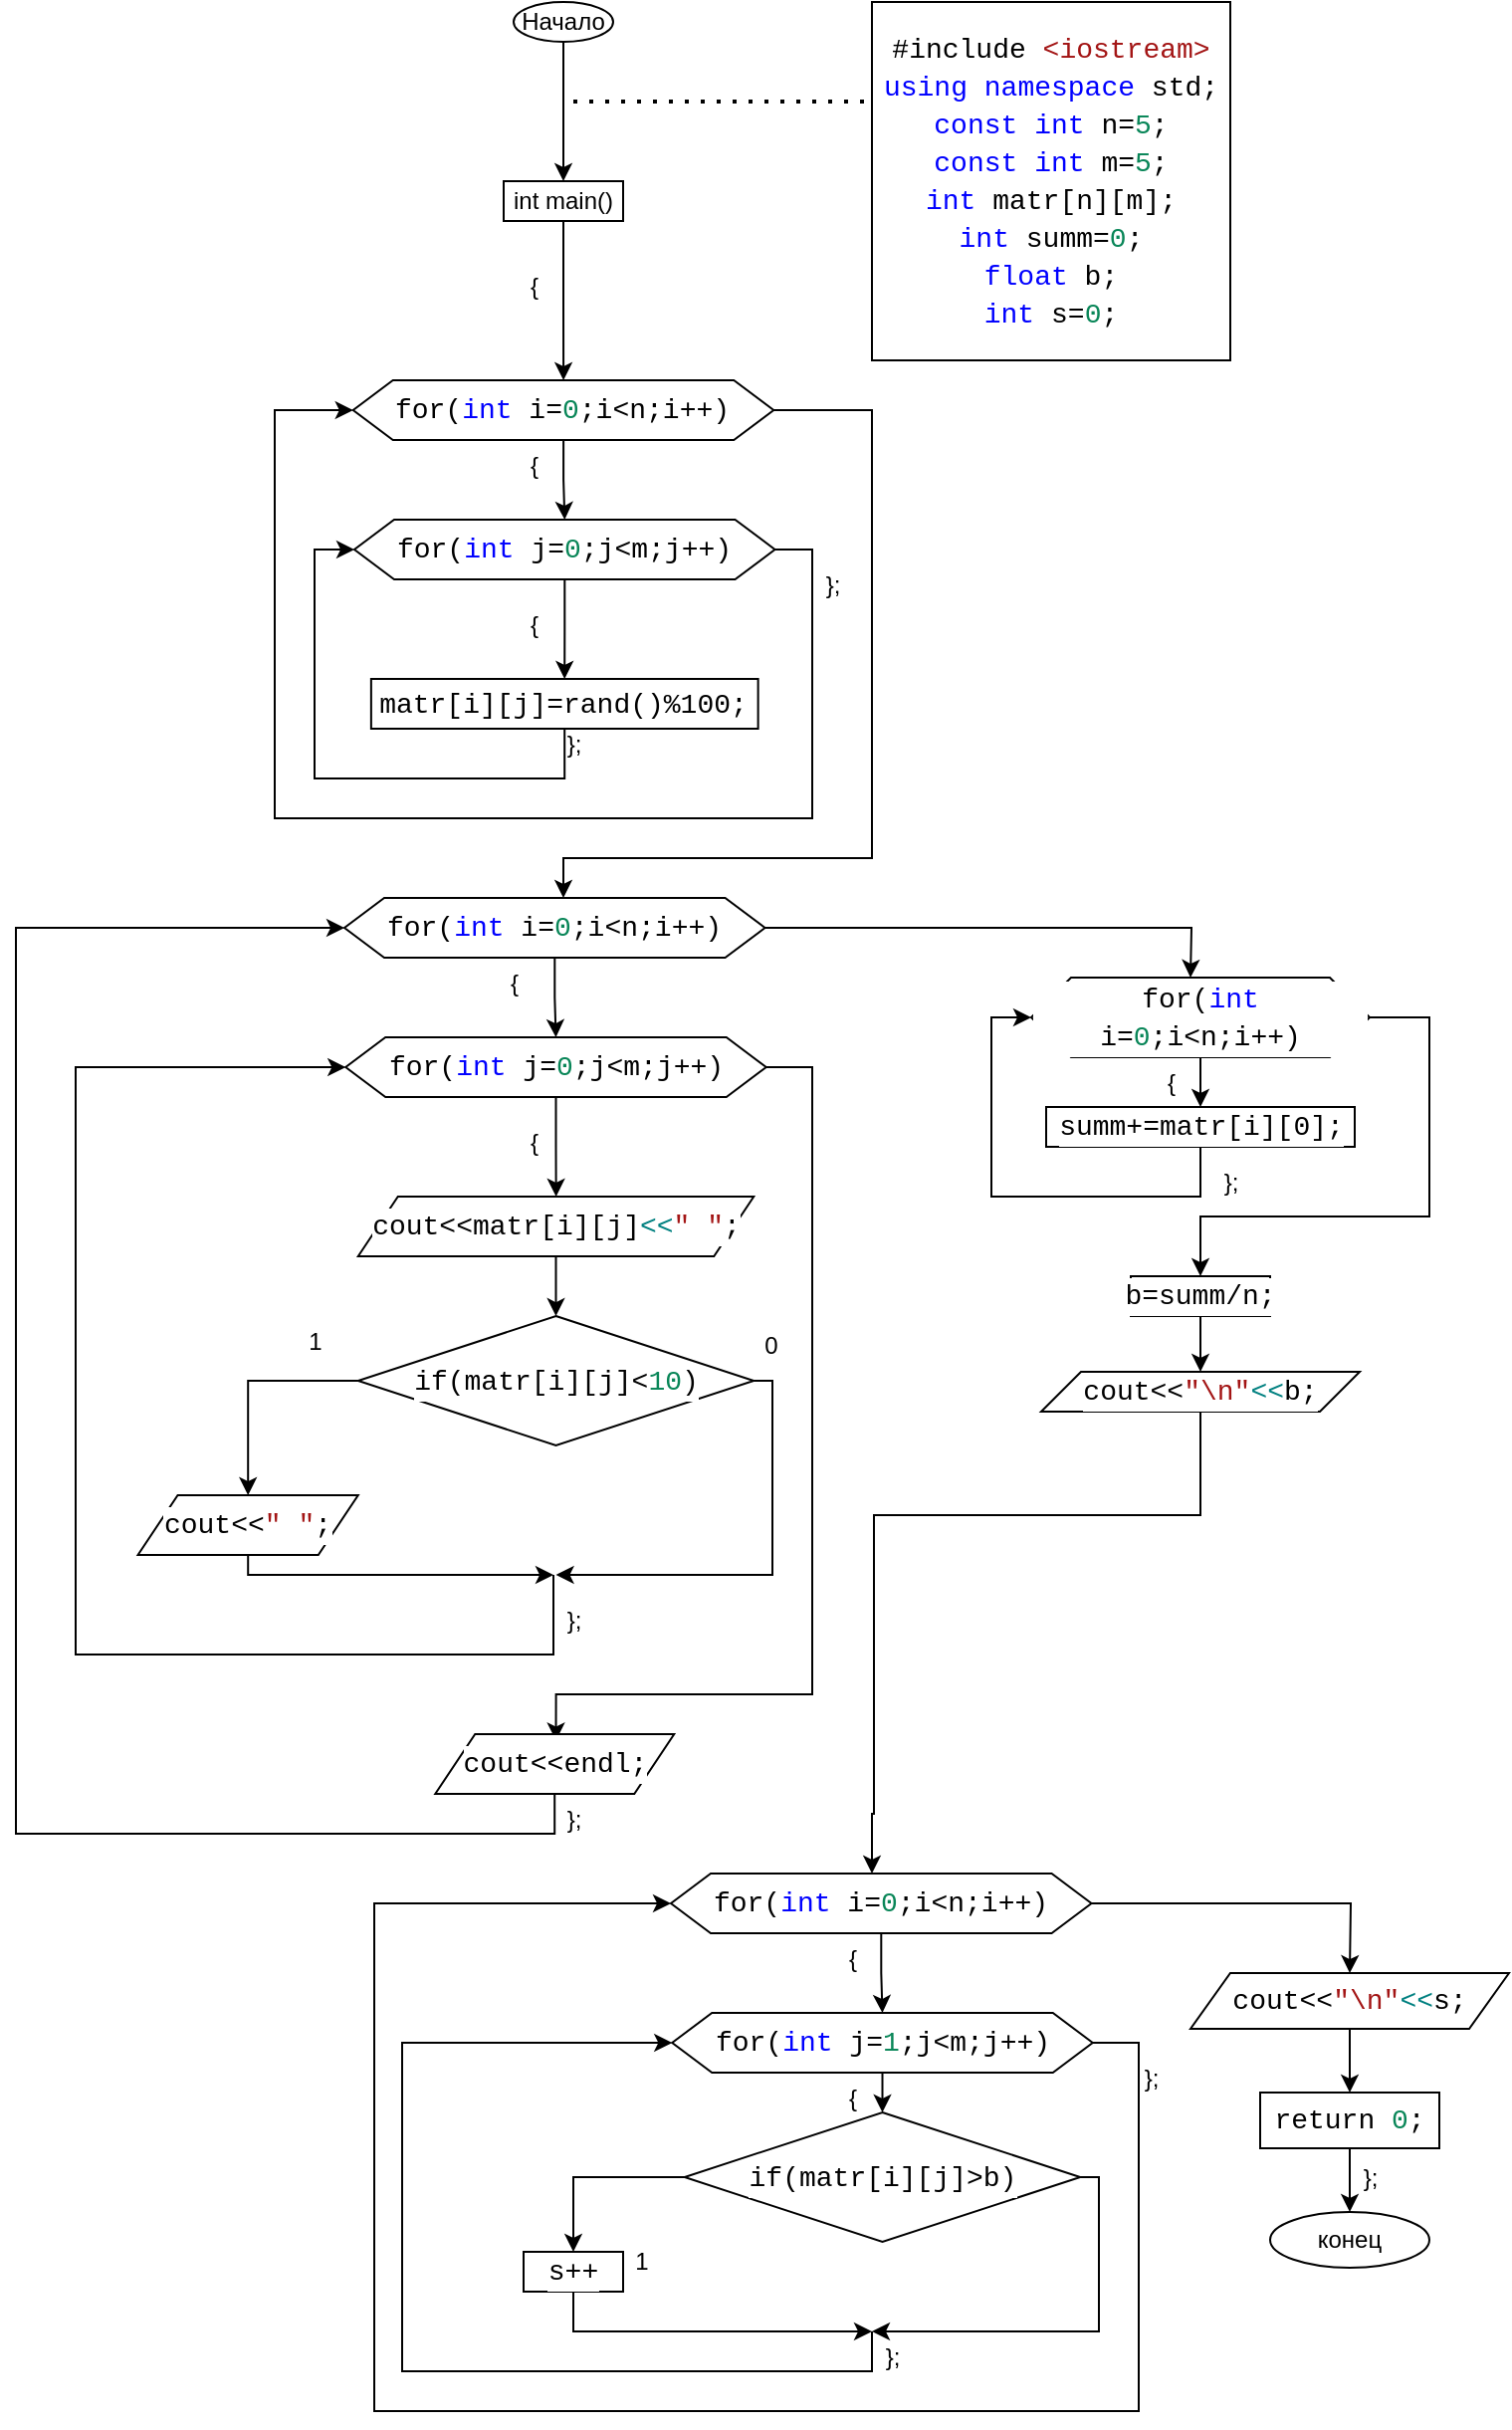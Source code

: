 <mxfile version="22.1.2" type="device">
  <diagram id="C5RBs43oDa-KdzZeNtuy" name="Page-1">
    <mxGraphModel dx="2769" dy="1344" grid="1" gridSize="10" guides="1" tooltips="1" connect="1" arrows="1" fold="1" page="1" pageScale="1" pageWidth="827" pageHeight="1169" math="0" shadow="0">
      <root>
        <mxCell id="WIyWlLk6GJQsqaUBKTNV-0" />
        <mxCell id="WIyWlLk6GJQsqaUBKTNV-1" parent="WIyWlLk6GJQsqaUBKTNV-0" />
        <mxCell id="ZKd3v-_6NxZxwiEtNDbP-2" style="edgeStyle=orthogonalEdgeStyle;rounded=0;orthogonalLoop=1;jettySize=auto;html=1;entryX=0.5;entryY=0;entryDx=0;entryDy=0;" edge="1" parent="WIyWlLk6GJQsqaUBKTNV-1" source="ZKd3v-_6NxZxwiEtNDbP-0" target="ZKd3v-_6NxZxwiEtNDbP-1">
          <mxGeometry relative="1" as="geometry" />
        </mxCell>
        <mxCell id="ZKd3v-_6NxZxwiEtNDbP-0" value="Начало" style="ellipse;whiteSpace=wrap;html=1;" vertex="1" parent="WIyWlLk6GJQsqaUBKTNV-1">
          <mxGeometry x="300" y="10" width="50" height="20" as="geometry" />
        </mxCell>
        <mxCell id="ZKd3v-_6NxZxwiEtNDbP-6" value="" style="edgeStyle=orthogonalEdgeStyle;rounded=0;orthogonalLoop=1;jettySize=auto;html=1;" edge="1" parent="WIyWlLk6GJQsqaUBKTNV-1" source="ZKd3v-_6NxZxwiEtNDbP-1" target="ZKd3v-_6NxZxwiEtNDbP-5">
          <mxGeometry relative="1" as="geometry" />
        </mxCell>
        <mxCell id="ZKd3v-_6NxZxwiEtNDbP-1" value="int main()" style="rounded=0;whiteSpace=wrap;html=1;" vertex="1" parent="WIyWlLk6GJQsqaUBKTNV-1">
          <mxGeometry x="295" y="100" width="60" height="20" as="geometry" />
        </mxCell>
        <mxCell id="ZKd3v-_6NxZxwiEtNDbP-3" value="" style="endArrow=none;dashed=1;html=1;dashPattern=1 3;strokeWidth=2;rounded=0;" edge="1" parent="WIyWlLk6GJQsqaUBKTNV-1">
          <mxGeometry width="50" height="50" relative="1" as="geometry">
            <mxPoint x="330" y="60" as="sourcePoint" />
            <mxPoint x="480" y="60" as="targetPoint" />
          </mxGeometry>
        </mxCell>
        <mxCell id="ZKd3v-_6NxZxwiEtNDbP-4" value="&lt;div style=&quot;background-color: rgb(255, 255, 255); font-family: Consolas, &amp;quot;Courier New&amp;quot;, monospace; font-size: 14px; line-height: 19px;&quot;&gt;&lt;div&gt;#include&lt;span style=&quot;color: #0000ff;&quot;&gt; &lt;/span&gt;&lt;span style=&quot;color: #a31515;&quot;&gt;&amp;lt;iostream&amp;gt;&lt;/span&gt;&lt;/div&gt;&lt;div&gt;&lt;span style=&quot;color: #0000ff;&quot;&gt;using&lt;/span&gt; &lt;span style=&quot;color: #0000ff;&quot;&gt;namespace&lt;/span&gt; std;&lt;/div&gt;&lt;div&gt;&lt;span style=&quot;color: #0000ff;&quot;&gt;const&lt;/span&gt; &lt;span style=&quot;color: #0000ff;&quot;&gt;int&lt;/span&gt; n=&lt;span style=&quot;color: #098658;&quot;&gt;5&lt;/span&gt;;&lt;/div&gt;&lt;div&gt;&lt;span style=&quot;color: #0000ff;&quot;&gt;const&lt;/span&gt; &lt;span style=&quot;color: #0000ff;&quot;&gt;int&lt;/span&gt; m=&lt;span style=&quot;color: #098658;&quot;&gt;5&lt;/span&gt;;&lt;/div&gt;&lt;div&gt;&lt;span style=&quot;color: #0000ff;&quot;&gt;int&lt;/span&gt; matr[n][m];&lt;/div&gt;&lt;div&gt;&lt;span style=&quot;color: #0000ff;&quot;&gt;int&lt;/span&gt; summ=&lt;span style=&quot;color: #098658;&quot;&gt;0&lt;/span&gt;;&lt;/div&gt;&lt;div&gt;&lt;span style=&quot;color: #0000ff;&quot;&gt;float&lt;/span&gt; b;&lt;/div&gt;&lt;div&gt;&lt;span style=&quot;color: #0000ff;&quot;&gt;int&lt;/span&gt; s=&lt;span style=&quot;color: #098658;&quot;&gt;0&lt;/span&gt;;&lt;/div&gt;&lt;/div&gt;" style="whiteSpace=wrap;html=1;aspect=fixed;" vertex="1" parent="WIyWlLk6GJQsqaUBKTNV-1">
          <mxGeometry x="480" y="10" width="180" height="180" as="geometry" />
        </mxCell>
        <mxCell id="ZKd3v-_6NxZxwiEtNDbP-8" value="" style="edgeStyle=orthogonalEdgeStyle;rounded=0;orthogonalLoop=1;jettySize=auto;html=1;" edge="1" parent="WIyWlLk6GJQsqaUBKTNV-1" source="ZKd3v-_6NxZxwiEtNDbP-5" target="ZKd3v-_6NxZxwiEtNDbP-7">
          <mxGeometry relative="1" as="geometry" />
        </mxCell>
        <mxCell id="ZKd3v-_6NxZxwiEtNDbP-13" style="edgeStyle=orthogonalEdgeStyle;rounded=0;orthogonalLoop=1;jettySize=auto;html=1;" edge="1" parent="WIyWlLk6GJQsqaUBKTNV-1" source="ZKd3v-_6NxZxwiEtNDbP-5">
          <mxGeometry relative="1" as="geometry">
            <mxPoint x="325.005" y="460" as="targetPoint" />
            <Array as="points">
              <mxPoint x="480" y="215" />
              <mxPoint x="480" y="440" />
              <mxPoint x="325" y="440" />
            </Array>
          </mxGeometry>
        </mxCell>
        <mxCell id="ZKd3v-_6NxZxwiEtNDbP-5" value="&lt;div style=&quot;background-color: rgb(255, 255, 255); font-family: Consolas, &amp;quot;Courier New&amp;quot;, monospace; font-size: 14px; line-height: 19px;&quot;&gt;for(&lt;span style=&quot;color: #0000ff;&quot;&gt;int&lt;/span&gt; i=&lt;span style=&quot;color: #098658;&quot;&gt;0&lt;/span&gt;;i&amp;lt;n;i++)&lt;/div&gt;" style="shape=hexagon;perimeter=hexagonPerimeter2;whiteSpace=wrap;html=1;fixedSize=1;rounded=0;" vertex="1" parent="WIyWlLk6GJQsqaUBKTNV-1">
          <mxGeometry x="219.38" y="200" width="211.25" height="30" as="geometry" />
        </mxCell>
        <mxCell id="ZKd3v-_6NxZxwiEtNDbP-10" value="" style="edgeStyle=orthogonalEdgeStyle;rounded=0;orthogonalLoop=1;jettySize=auto;html=1;" edge="1" parent="WIyWlLk6GJQsqaUBKTNV-1" source="ZKd3v-_6NxZxwiEtNDbP-7" target="ZKd3v-_6NxZxwiEtNDbP-9">
          <mxGeometry relative="1" as="geometry" />
        </mxCell>
        <mxCell id="ZKd3v-_6NxZxwiEtNDbP-12" style="edgeStyle=orthogonalEdgeStyle;rounded=0;orthogonalLoop=1;jettySize=auto;html=1;entryX=0;entryY=0.5;entryDx=0;entryDy=0;" edge="1" parent="WIyWlLk6GJQsqaUBKTNV-1" source="ZKd3v-_6NxZxwiEtNDbP-7" target="ZKd3v-_6NxZxwiEtNDbP-5">
          <mxGeometry relative="1" as="geometry">
            <Array as="points">
              <mxPoint x="450" y="285" />
              <mxPoint x="450" y="420" />
              <mxPoint x="180" y="420" />
              <mxPoint x="180" y="215" />
            </Array>
          </mxGeometry>
        </mxCell>
        <mxCell id="ZKd3v-_6NxZxwiEtNDbP-7" value="&lt;div style=&quot;background-color: rgb(255, 255, 255); font-family: Consolas, &amp;quot;Courier New&amp;quot;, monospace; font-size: 14px; line-height: 19px;&quot;&gt;&lt;div style=&quot;line-height: 19px;&quot;&gt;for(&lt;span style=&quot;color: #0000ff;&quot;&gt;int&lt;/span&gt; j=&lt;span style=&quot;color: #098658;&quot;&gt;0&lt;/span&gt;;j&amp;lt;m;j++)&lt;/div&gt;&lt;/div&gt;" style="shape=hexagon;perimeter=hexagonPerimeter2;whiteSpace=wrap;html=1;fixedSize=1;rounded=0;" vertex="1" parent="WIyWlLk6GJQsqaUBKTNV-1">
          <mxGeometry x="220" y="270" width="211.25" height="30" as="geometry" />
        </mxCell>
        <mxCell id="ZKd3v-_6NxZxwiEtNDbP-11" style="edgeStyle=orthogonalEdgeStyle;rounded=0;orthogonalLoop=1;jettySize=auto;html=1;entryX=0;entryY=0.5;entryDx=0;entryDy=0;" edge="1" parent="WIyWlLk6GJQsqaUBKTNV-1" source="ZKd3v-_6NxZxwiEtNDbP-9" target="ZKd3v-_6NxZxwiEtNDbP-7">
          <mxGeometry relative="1" as="geometry">
            <Array as="points">
              <mxPoint x="326" y="400" />
              <mxPoint x="200" y="400" />
              <mxPoint x="200" y="285" />
            </Array>
          </mxGeometry>
        </mxCell>
        <mxCell id="ZKd3v-_6NxZxwiEtNDbP-9" value="&lt;div style=&quot;background-color: rgb(255, 255, 255); font-family: Consolas, &amp;quot;Courier New&amp;quot;, monospace; font-size: 14px; line-height: 19px;&quot;&gt;matr[i][j]=rand()%100;&lt;/div&gt;" style="whiteSpace=wrap;html=1;rounded=0;" vertex="1" parent="WIyWlLk6GJQsqaUBKTNV-1">
          <mxGeometry x="228.43" y="350" width="194.38" height="25" as="geometry" />
        </mxCell>
        <mxCell id="ZKd3v-_6NxZxwiEtNDbP-15" value="" style="edgeStyle=orthogonalEdgeStyle;rounded=0;orthogonalLoop=1;jettySize=auto;html=1;" edge="1" parent="WIyWlLk6GJQsqaUBKTNV-1" source="ZKd3v-_6NxZxwiEtNDbP-17" target="ZKd3v-_6NxZxwiEtNDbP-20">
          <mxGeometry relative="1" as="geometry" />
        </mxCell>
        <mxCell id="ZKd3v-_6NxZxwiEtNDbP-39" style="edgeStyle=orthogonalEdgeStyle;rounded=0;orthogonalLoop=1;jettySize=auto;html=1;" edge="1" parent="WIyWlLk6GJQsqaUBKTNV-1" source="ZKd3v-_6NxZxwiEtNDbP-17">
          <mxGeometry relative="1" as="geometry">
            <mxPoint x="640" y="500" as="targetPoint" />
          </mxGeometry>
        </mxCell>
        <mxCell id="ZKd3v-_6NxZxwiEtNDbP-17" value="&lt;div style=&quot;background-color: rgb(255, 255, 255); font-family: Consolas, &amp;quot;Courier New&amp;quot;, monospace; font-size: 14px; line-height: 19px;&quot;&gt;for(&lt;span style=&quot;color: #0000ff;&quot;&gt;int&lt;/span&gt; i=&lt;span style=&quot;color: #098658;&quot;&gt;0&lt;/span&gt;;i&amp;lt;n;i++)&lt;/div&gt;" style="shape=hexagon;perimeter=hexagonPerimeter2;whiteSpace=wrap;html=1;fixedSize=1;rounded=0;" vertex="1" parent="WIyWlLk6GJQsqaUBKTNV-1">
          <mxGeometry x="215.01" y="460" width="211.25" height="30" as="geometry" />
        </mxCell>
        <mxCell id="ZKd3v-_6NxZxwiEtNDbP-18" value="" style="edgeStyle=orthogonalEdgeStyle;rounded=0;orthogonalLoop=1;jettySize=auto;html=1;" edge="1" parent="WIyWlLk6GJQsqaUBKTNV-1" source="ZKd3v-_6NxZxwiEtNDbP-20">
          <mxGeometry relative="1" as="geometry">
            <mxPoint x="321.333" y="610" as="targetPoint" />
          </mxGeometry>
        </mxCell>
        <mxCell id="ZKd3v-_6NxZxwiEtNDbP-36" style="edgeStyle=orthogonalEdgeStyle;rounded=0;orthogonalLoop=1;jettySize=auto;html=1;" edge="1" parent="WIyWlLk6GJQsqaUBKTNV-1" source="ZKd3v-_6NxZxwiEtNDbP-20">
          <mxGeometry relative="1" as="geometry">
            <mxPoint x="321.255" y="883.2" as="targetPoint" />
            <Array as="points">
              <mxPoint x="450" y="545" />
              <mxPoint x="450" y="860" />
              <mxPoint x="321" y="860" />
            </Array>
          </mxGeometry>
        </mxCell>
        <mxCell id="ZKd3v-_6NxZxwiEtNDbP-20" value="&lt;div style=&quot;background-color: rgb(255, 255, 255); font-family: Consolas, &amp;quot;Courier New&amp;quot;, monospace; font-size: 14px; line-height: 19px;&quot;&gt;&lt;div style=&quot;line-height: 19px;&quot;&gt;for(&lt;span style=&quot;color: #0000ff;&quot;&gt;int&lt;/span&gt; j=&lt;span style=&quot;color: #098658;&quot;&gt;0&lt;/span&gt;;j&amp;lt;m;j++)&lt;/div&gt;&lt;/div&gt;" style="shape=hexagon;perimeter=hexagonPerimeter2;whiteSpace=wrap;html=1;fixedSize=1;rounded=0;" vertex="1" parent="WIyWlLk6GJQsqaUBKTNV-1">
          <mxGeometry x="215.63" y="530" width="211.25" height="30" as="geometry" />
        </mxCell>
        <mxCell id="ZKd3v-_6NxZxwiEtNDbP-25" value="" style="edgeStyle=orthogonalEdgeStyle;rounded=0;orthogonalLoop=1;jettySize=auto;html=1;" edge="1" parent="WIyWlLk6GJQsqaUBKTNV-1" source="ZKd3v-_6NxZxwiEtNDbP-23" target="ZKd3v-_6NxZxwiEtNDbP-24">
          <mxGeometry relative="1" as="geometry" />
        </mxCell>
        <mxCell id="ZKd3v-_6NxZxwiEtNDbP-23" value="&lt;div style=&quot;background-color: rgb(255, 255, 255); font-family: Consolas, &amp;quot;Courier New&amp;quot;, monospace; font-size: 14px; line-height: 19px;&quot;&gt;cout&amp;lt;&amp;lt;matr[i][j]&lt;span style=&quot;color: #008080;&quot;&gt;&amp;lt;&amp;lt;&lt;/span&gt;&lt;span style=&quot;color: #a31515;&quot;&gt;&quot; &quot;&lt;/span&gt;;&lt;/div&gt;" style="shape=parallelogram;perimeter=parallelogramPerimeter;whiteSpace=wrap;html=1;fixedSize=1;" vertex="1" parent="WIyWlLk6GJQsqaUBKTNV-1">
          <mxGeometry x="221.89" y="610" width="198.74" height="30" as="geometry" />
        </mxCell>
        <mxCell id="ZKd3v-_6NxZxwiEtNDbP-27" value="" style="edgeStyle=orthogonalEdgeStyle;rounded=0;orthogonalLoop=1;jettySize=auto;html=1;" edge="1" parent="WIyWlLk6GJQsqaUBKTNV-1" source="ZKd3v-_6NxZxwiEtNDbP-24" target="ZKd3v-_6NxZxwiEtNDbP-26">
          <mxGeometry relative="1" as="geometry" />
        </mxCell>
        <mxCell id="ZKd3v-_6NxZxwiEtNDbP-30" style="edgeStyle=orthogonalEdgeStyle;rounded=0;orthogonalLoop=1;jettySize=auto;html=1;" edge="1" parent="WIyWlLk6GJQsqaUBKTNV-1" source="ZKd3v-_6NxZxwiEtNDbP-24">
          <mxGeometry relative="1" as="geometry">
            <mxPoint x="321.26" y="800" as="targetPoint" />
            <Array as="points">
              <mxPoint x="430" y="703" />
              <mxPoint x="430" y="800" />
            </Array>
          </mxGeometry>
        </mxCell>
        <mxCell id="ZKd3v-_6NxZxwiEtNDbP-24" value="&lt;div style=&quot;background-color: rgb(255, 255, 255); font-family: Consolas, &amp;quot;Courier New&amp;quot;, monospace; font-size: 14px; line-height: 19px;&quot;&gt;if(matr[i][j]&amp;lt;&lt;span style=&quot;color: #098658;&quot;&gt;10&lt;/span&gt;)&lt;/div&gt;" style="rhombus;whiteSpace=wrap;html=1;" vertex="1" parent="WIyWlLk6GJQsqaUBKTNV-1">
          <mxGeometry x="221.89" y="670" width="198.74" height="65" as="geometry" />
        </mxCell>
        <mxCell id="ZKd3v-_6NxZxwiEtNDbP-31" style="edgeStyle=orthogonalEdgeStyle;rounded=0;orthogonalLoop=1;jettySize=auto;html=1;" edge="1" parent="WIyWlLk6GJQsqaUBKTNV-1" source="ZKd3v-_6NxZxwiEtNDbP-26">
          <mxGeometry relative="1" as="geometry">
            <mxPoint x="320" y="800" as="targetPoint" />
            <Array as="points">
              <mxPoint x="167" y="800" />
            </Array>
          </mxGeometry>
        </mxCell>
        <mxCell id="ZKd3v-_6NxZxwiEtNDbP-26" value="&lt;div style=&quot;background-color: rgb(255, 255, 255); font-family: Consolas, &amp;quot;Courier New&amp;quot;, monospace; font-size: 14px; line-height: 19px;&quot;&gt;cout&amp;lt;&amp;lt;&lt;span style=&quot;color: #a31515;&quot;&gt;&quot; &quot;&lt;/span&gt;;&lt;/div&gt;" style="shape=parallelogram;perimeter=parallelogramPerimeter;whiteSpace=wrap;html=1;fixedSize=1;" vertex="1" parent="WIyWlLk6GJQsqaUBKTNV-1">
          <mxGeometry x="111.27" y="760" width="110.62" height="30" as="geometry" />
        </mxCell>
        <mxCell id="ZKd3v-_6NxZxwiEtNDbP-28" value="1" style="text;html=1;align=center;verticalAlign=middle;resizable=0;points=[];autosize=1;strokeColor=none;fillColor=none;" vertex="1" parent="WIyWlLk6GJQsqaUBKTNV-1">
          <mxGeometry x="185" y="668" width="30" height="30" as="geometry" />
        </mxCell>
        <mxCell id="ZKd3v-_6NxZxwiEtNDbP-29" value="0" style="text;html=1;align=center;verticalAlign=middle;resizable=0;points=[];autosize=1;strokeColor=none;fillColor=none;" vertex="1" parent="WIyWlLk6GJQsqaUBKTNV-1">
          <mxGeometry x="414" y="670" width="30" height="30" as="geometry" />
        </mxCell>
        <mxCell id="ZKd3v-_6NxZxwiEtNDbP-32" value="" style="endArrow=classic;html=1;rounded=0;entryX=0;entryY=0.5;entryDx=0;entryDy=0;" edge="1" parent="WIyWlLk6GJQsqaUBKTNV-1" target="ZKd3v-_6NxZxwiEtNDbP-20">
          <mxGeometry width="50" height="50" relative="1" as="geometry">
            <mxPoint x="320" y="800" as="sourcePoint" />
            <mxPoint x="210" y="640" as="targetPoint" />
            <Array as="points">
              <mxPoint x="320" y="840" />
              <mxPoint x="80" y="840" />
              <mxPoint x="80" y="545" />
            </Array>
          </mxGeometry>
        </mxCell>
        <mxCell id="ZKd3v-_6NxZxwiEtNDbP-38" style="edgeStyle=orthogonalEdgeStyle;rounded=0;orthogonalLoop=1;jettySize=auto;html=1;entryX=0;entryY=0.5;entryDx=0;entryDy=0;" edge="1" parent="WIyWlLk6GJQsqaUBKTNV-1" source="ZKd3v-_6NxZxwiEtNDbP-37" target="ZKd3v-_6NxZxwiEtNDbP-17">
          <mxGeometry relative="1" as="geometry">
            <Array as="points">
              <mxPoint x="321" y="930" />
              <mxPoint x="50" y="930" />
              <mxPoint x="50" y="475" />
            </Array>
          </mxGeometry>
        </mxCell>
        <mxCell id="ZKd3v-_6NxZxwiEtNDbP-37" value="&lt;div style=&quot;background-color: rgb(255, 255, 255); font-family: Consolas, &amp;quot;Courier New&amp;quot;, monospace; font-size: 14px; line-height: 19px;&quot;&gt;cout&amp;lt;&amp;lt;endl;&lt;/div&gt;" style="shape=parallelogram;perimeter=parallelogramPerimeter;whiteSpace=wrap;html=1;fixedSize=1;" vertex="1" parent="WIyWlLk6GJQsqaUBKTNV-1">
          <mxGeometry x="260.63" y="880" width="120" height="30" as="geometry" />
        </mxCell>
        <mxCell id="ZKd3v-_6NxZxwiEtNDbP-42" value="" style="edgeStyle=orthogonalEdgeStyle;rounded=0;orthogonalLoop=1;jettySize=auto;html=1;" edge="1" parent="WIyWlLk6GJQsqaUBKTNV-1" source="ZKd3v-_6NxZxwiEtNDbP-40" target="ZKd3v-_6NxZxwiEtNDbP-41">
          <mxGeometry relative="1" as="geometry" />
        </mxCell>
        <mxCell id="ZKd3v-_6NxZxwiEtNDbP-44" style="edgeStyle=orthogonalEdgeStyle;rounded=0;orthogonalLoop=1;jettySize=auto;html=1;" edge="1" parent="WIyWlLk6GJQsqaUBKTNV-1" source="ZKd3v-_6NxZxwiEtNDbP-40">
          <mxGeometry relative="1" as="geometry">
            <mxPoint x="645" y="650" as="targetPoint" />
            <Array as="points">
              <mxPoint x="760" y="520" />
              <mxPoint x="760" y="620" />
              <mxPoint x="645" y="620" />
            </Array>
          </mxGeometry>
        </mxCell>
        <mxCell id="ZKd3v-_6NxZxwiEtNDbP-40" value="&lt;div style=&quot;background-color: rgb(255, 255, 255); font-family: Consolas, &amp;quot;Courier New&amp;quot;, monospace; font-size: 14px; line-height: 19px;&quot;&gt;for(&lt;span style=&quot;color: #0000ff;&quot;&gt;int&lt;/span&gt; i=&lt;span style=&quot;color: #098658;&quot;&gt;0&lt;/span&gt;;i&amp;lt;n;i++)&lt;/div&gt;" style="shape=hexagon;perimeter=hexagonPerimeter2;whiteSpace=wrap;html=1;fixedSize=1;" vertex="1" parent="WIyWlLk6GJQsqaUBKTNV-1">
          <mxGeometry x="560" y="500" width="170" height="40" as="geometry" />
        </mxCell>
        <mxCell id="ZKd3v-_6NxZxwiEtNDbP-43" style="edgeStyle=orthogonalEdgeStyle;rounded=0;orthogonalLoop=1;jettySize=auto;html=1;entryX=0;entryY=0.5;entryDx=0;entryDy=0;" edge="1" parent="WIyWlLk6GJQsqaUBKTNV-1" source="ZKd3v-_6NxZxwiEtNDbP-41" target="ZKd3v-_6NxZxwiEtNDbP-40">
          <mxGeometry relative="1" as="geometry">
            <Array as="points">
              <mxPoint x="645" y="610" />
              <mxPoint x="540" y="610" />
              <mxPoint x="540" y="520" />
            </Array>
          </mxGeometry>
        </mxCell>
        <mxCell id="ZKd3v-_6NxZxwiEtNDbP-41" value="&lt;div style=&quot;background-color: rgb(255, 255, 255); font-family: Consolas, &amp;quot;Courier New&amp;quot;, monospace; font-size: 14px; line-height: 19px;&quot;&gt;summ+=matr[i][0];&lt;/div&gt;" style="whiteSpace=wrap;html=1;" vertex="1" parent="WIyWlLk6GJQsqaUBKTNV-1">
          <mxGeometry x="567.5" y="565" width="155" height="20" as="geometry" />
        </mxCell>
        <mxCell id="ZKd3v-_6NxZxwiEtNDbP-47" style="edgeStyle=orthogonalEdgeStyle;rounded=0;orthogonalLoop=1;jettySize=auto;html=1;entryX=0.5;entryY=0;entryDx=0;entryDy=0;" edge="1" parent="WIyWlLk6GJQsqaUBKTNV-1" source="ZKd3v-_6NxZxwiEtNDbP-45" target="ZKd3v-_6NxZxwiEtNDbP-46">
          <mxGeometry relative="1" as="geometry" />
        </mxCell>
        <mxCell id="ZKd3v-_6NxZxwiEtNDbP-45" value="&lt;div style=&quot;background-color: rgb(255, 255, 255); font-family: Consolas, &amp;quot;Courier New&amp;quot;, monospace; font-size: 14px; line-height: 19px;&quot;&gt;b=summ/n;&lt;/div&gt;" style="rounded=0;whiteSpace=wrap;html=1;" vertex="1" parent="WIyWlLk6GJQsqaUBKTNV-1">
          <mxGeometry x="610" y="650" width="70" height="20" as="geometry" />
        </mxCell>
        <mxCell id="ZKd3v-_6NxZxwiEtNDbP-48" style="edgeStyle=orthogonalEdgeStyle;rounded=0;orthogonalLoop=1;jettySize=auto;html=1;" edge="1" parent="WIyWlLk6GJQsqaUBKTNV-1" source="ZKd3v-_6NxZxwiEtNDbP-46">
          <mxGeometry relative="1" as="geometry">
            <mxPoint x="480" y="950" as="targetPoint" />
            <Array as="points">
              <mxPoint x="645" y="770" />
              <mxPoint x="481" y="770" />
              <mxPoint x="481" y="920" />
            </Array>
          </mxGeometry>
        </mxCell>
        <mxCell id="ZKd3v-_6NxZxwiEtNDbP-46" value="&lt;div style=&quot;background-color: rgb(255, 255, 255); font-family: Consolas, &amp;quot;Courier New&amp;quot;, monospace; font-size: 14px; line-height: 19px;&quot;&gt;cout&amp;lt;&amp;lt;&lt;span style=&quot;color: #a31515;&quot;&gt;&quot;\n&quot;&lt;/span&gt;&lt;span style=&quot;color: #008080;&quot;&gt;&amp;lt;&amp;lt;&lt;/span&gt;b;&lt;/div&gt;" style="shape=parallelogram;perimeter=parallelogramPerimeter;whiteSpace=wrap;html=1;fixedSize=1;" vertex="1" parent="WIyWlLk6GJQsqaUBKTNV-1">
          <mxGeometry x="565" y="698" width="160" height="20" as="geometry" />
        </mxCell>
        <mxCell id="ZKd3v-_6NxZxwiEtNDbP-49" value="" style="edgeStyle=orthogonalEdgeStyle;rounded=0;orthogonalLoop=1;jettySize=auto;html=1;" edge="1" parent="WIyWlLk6GJQsqaUBKTNV-1" source="ZKd3v-_6NxZxwiEtNDbP-50" target="ZKd3v-_6NxZxwiEtNDbP-53">
          <mxGeometry relative="1" as="geometry" />
        </mxCell>
        <mxCell id="ZKd3v-_6NxZxwiEtNDbP-66" style="edgeStyle=orthogonalEdgeStyle;rounded=0;orthogonalLoop=1;jettySize=auto;html=1;" edge="1" parent="WIyWlLk6GJQsqaUBKTNV-1" source="ZKd3v-_6NxZxwiEtNDbP-50">
          <mxGeometry relative="1" as="geometry">
            <mxPoint x="720" y="1000" as="targetPoint" />
          </mxGeometry>
        </mxCell>
        <mxCell id="ZKd3v-_6NxZxwiEtNDbP-50" value="&lt;div style=&quot;background-color: rgb(255, 255, 255); font-family: Consolas, &amp;quot;Courier New&amp;quot;, monospace; font-size: 14px; line-height: 19px;&quot;&gt;for(&lt;span style=&quot;color: #0000ff;&quot;&gt;int&lt;/span&gt; i=&lt;span style=&quot;color: #098658;&quot;&gt;0&lt;/span&gt;;i&amp;lt;n;i++)&lt;/div&gt;" style="shape=hexagon;perimeter=hexagonPerimeter2;whiteSpace=wrap;html=1;fixedSize=1;rounded=0;" vertex="1" parent="WIyWlLk6GJQsqaUBKTNV-1">
          <mxGeometry x="379.01" y="950" width="211.25" height="30" as="geometry" />
        </mxCell>
        <mxCell id="ZKd3v-_6NxZxwiEtNDbP-51" value="" style="edgeStyle=orthogonalEdgeStyle;rounded=0;orthogonalLoop=1;jettySize=auto;html=1;entryX=0.5;entryY=0;entryDx=0;entryDy=0;" edge="1" parent="WIyWlLk6GJQsqaUBKTNV-1" source="ZKd3v-_6NxZxwiEtNDbP-53" target="ZKd3v-_6NxZxwiEtNDbP-58">
          <mxGeometry relative="1" as="geometry">
            <mxPoint x="485.333" y="1100" as="targetPoint" />
          </mxGeometry>
        </mxCell>
        <mxCell id="ZKd3v-_6NxZxwiEtNDbP-52" style="edgeStyle=orthogonalEdgeStyle;rounded=0;orthogonalLoop=1;jettySize=auto;html=1;entryX=0;entryY=0.5;entryDx=0;entryDy=0;" edge="1" parent="WIyWlLk6GJQsqaUBKTNV-1" source="ZKd3v-_6NxZxwiEtNDbP-53" target="ZKd3v-_6NxZxwiEtNDbP-50">
          <mxGeometry relative="1" as="geometry">
            <mxPoint x="485.255" y="1373.2" as="targetPoint" />
            <Array as="points">
              <mxPoint x="614" y="1035" />
              <mxPoint x="614" y="1220" />
              <mxPoint x="230" y="1220" />
              <mxPoint x="230" y="965" />
            </Array>
          </mxGeometry>
        </mxCell>
        <mxCell id="ZKd3v-_6NxZxwiEtNDbP-53" value="&lt;div style=&quot;background-color: rgb(255, 255, 255); font-family: Consolas, &amp;quot;Courier New&amp;quot;, monospace; font-size: 14px; line-height: 19px;&quot;&gt;&lt;div style=&quot;line-height: 19px;&quot;&gt;for(&lt;span style=&quot;color: #0000ff;&quot;&gt;int&lt;/span&gt; j=&lt;font color=&quot;#098658&quot;&gt;1&lt;/font&gt;;j&amp;lt;m;j++)&lt;/div&gt;&lt;/div&gt;" style="shape=hexagon;perimeter=hexagonPerimeter2;whiteSpace=wrap;html=1;fixedSize=1;rounded=0;" vertex="1" parent="WIyWlLk6GJQsqaUBKTNV-1">
          <mxGeometry x="379.63" y="1020" width="211.25" height="30" as="geometry" />
        </mxCell>
        <mxCell id="ZKd3v-_6NxZxwiEtNDbP-56" value="" style="edgeStyle=orthogonalEdgeStyle;rounded=0;orthogonalLoop=1;jettySize=auto;html=1;entryX=0.5;entryY=0;entryDx=0;entryDy=0;" edge="1" parent="WIyWlLk6GJQsqaUBKTNV-1" source="ZKd3v-_6NxZxwiEtNDbP-58" target="ZKd3v-_6NxZxwiEtNDbP-65">
          <mxGeometry relative="1" as="geometry">
            <mxPoint x="330.565" y="1222" as="targetPoint" />
          </mxGeometry>
        </mxCell>
        <mxCell id="ZKd3v-_6NxZxwiEtNDbP-57" style="edgeStyle=orthogonalEdgeStyle;rounded=0;orthogonalLoop=1;jettySize=auto;html=1;" edge="1" parent="WIyWlLk6GJQsqaUBKTNV-1" source="ZKd3v-_6NxZxwiEtNDbP-58">
          <mxGeometry relative="1" as="geometry">
            <mxPoint x="480" y="1180" as="targetPoint" />
            <Array as="points">
              <mxPoint x="594" y="1103" />
              <mxPoint x="594" y="1180" />
            </Array>
          </mxGeometry>
        </mxCell>
        <mxCell id="ZKd3v-_6NxZxwiEtNDbP-58" value="&lt;div style=&quot;background-color: rgb(255, 255, 255); font-family: Consolas, &amp;quot;Courier New&amp;quot;, monospace; font-size: 14px; line-height: 19px;&quot;&gt;&lt;div style=&quot;line-height: 19px;&quot;&gt;if(matr[i][j]&amp;gt;b)&lt;/div&gt;&lt;/div&gt;" style="rhombus;whiteSpace=wrap;html=1;" vertex="1" parent="WIyWlLk6GJQsqaUBKTNV-1">
          <mxGeometry x="385.89" y="1070" width="198.74" height="65" as="geometry" />
        </mxCell>
        <mxCell id="ZKd3v-_6NxZxwiEtNDbP-61" value="1" style="text;html=1;align=center;verticalAlign=middle;resizable=0;points=[];autosize=1;strokeColor=none;fillColor=none;" vertex="1" parent="WIyWlLk6GJQsqaUBKTNV-1">
          <mxGeometry x="349" y="1130" width="30" height="30" as="geometry" />
        </mxCell>
        <mxCell id="ZKd3v-_6NxZxwiEtNDbP-62" value="" style="endArrow=classic;html=1;rounded=0;entryX=0;entryY=0.5;entryDx=0;entryDy=0;" edge="1" parent="WIyWlLk6GJQsqaUBKTNV-1" target="ZKd3v-_6NxZxwiEtNDbP-53">
          <mxGeometry width="50" height="50" relative="1" as="geometry">
            <mxPoint x="480" y="1180" as="sourcePoint" />
            <mxPoint x="374" y="1130" as="targetPoint" />
            <Array as="points">
              <mxPoint x="480" y="1200" />
              <mxPoint x="244" y="1200" />
              <mxPoint x="244" y="1035" />
            </Array>
          </mxGeometry>
        </mxCell>
        <mxCell id="ZKd3v-_6NxZxwiEtNDbP-74" style="edgeStyle=orthogonalEdgeStyle;rounded=0;orthogonalLoop=1;jettySize=auto;html=1;" edge="1" parent="WIyWlLk6GJQsqaUBKTNV-1" source="ZKd3v-_6NxZxwiEtNDbP-65">
          <mxGeometry relative="1" as="geometry">
            <mxPoint x="480" y="1180" as="targetPoint" />
            <Array as="points">
              <mxPoint x="330" y="1180" />
            </Array>
          </mxGeometry>
        </mxCell>
        <mxCell id="ZKd3v-_6NxZxwiEtNDbP-65" value="&lt;div style=&quot;background-color: rgb(255, 255, 255); font-family: Consolas, &amp;quot;Courier New&amp;quot;, monospace; font-size: 14px; line-height: 19px;&quot;&gt;s++&lt;/div&gt;" style="rounded=0;whiteSpace=wrap;html=1;" vertex="1" parent="WIyWlLk6GJQsqaUBKTNV-1">
          <mxGeometry x="305" y="1140" width="50" height="20" as="geometry" />
        </mxCell>
        <mxCell id="ZKd3v-_6NxZxwiEtNDbP-70" value="" style="edgeStyle=orthogonalEdgeStyle;rounded=0;orthogonalLoop=1;jettySize=auto;html=1;" edge="1" parent="WIyWlLk6GJQsqaUBKTNV-1" source="ZKd3v-_6NxZxwiEtNDbP-68" target="ZKd3v-_6NxZxwiEtNDbP-69">
          <mxGeometry relative="1" as="geometry" />
        </mxCell>
        <mxCell id="ZKd3v-_6NxZxwiEtNDbP-68" value="&lt;div style=&quot;background-color: rgb(255, 255, 255); font-family: Consolas, &amp;quot;Courier New&amp;quot;, monospace; font-size: 14px; line-height: 19px;&quot;&gt;cout&amp;lt;&amp;lt;&lt;span style=&quot;color: #a31515;&quot;&gt;&quot;\n&quot;&lt;/span&gt;&lt;span style=&quot;color: #008080;&quot;&gt;&amp;lt;&amp;lt;&lt;/span&gt;s;&lt;/div&gt;" style="shape=parallelogram;perimeter=parallelogramPerimeter;whiteSpace=wrap;html=1;fixedSize=1;" vertex="1" parent="WIyWlLk6GJQsqaUBKTNV-1">
          <mxGeometry x="640" y="1000" width="160" height="28" as="geometry" />
        </mxCell>
        <mxCell id="ZKd3v-_6NxZxwiEtNDbP-72" value="" style="edgeStyle=orthogonalEdgeStyle;rounded=0;orthogonalLoop=1;jettySize=auto;html=1;" edge="1" parent="WIyWlLk6GJQsqaUBKTNV-1" source="ZKd3v-_6NxZxwiEtNDbP-69" target="ZKd3v-_6NxZxwiEtNDbP-71">
          <mxGeometry relative="1" as="geometry" />
        </mxCell>
        <mxCell id="ZKd3v-_6NxZxwiEtNDbP-69" value="&lt;div style=&quot;background-color: rgb(255, 255, 255); font-family: Consolas, &amp;quot;Courier New&amp;quot;, monospace; font-size: 14px; line-height: 19px;&quot;&gt;return &lt;span style=&quot;color: #098658;&quot;&gt;0&lt;/span&gt;;&lt;/div&gt;" style="whiteSpace=wrap;html=1;" vertex="1" parent="WIyWlLk6GJQsqaUBKTNV-1">
          <mxGeometry x="675" y="1060" width="90" height="28" as="geometry" />
        </mxCell>
        <mxCell id="ZKd3v-_6NxZxwiEtNDbP-71" value="конец" style="ellipse;whiteSpace=wrap;html=1;" vertex="1" parent="WIyWlLk6GJQsqaUBKTNV-1">
          <mxGeometry x="680" y="1120" width="80" height="28" as="geometry" />
        </mxCell>
        <mxCell id="ZKd3v-_6NxZxwiEtNDbP-75" value="{" style="text;html=1;align=center;verticalAlign=middle;resizable=0;points=[];autosize=1;strokeColor=none;fillColor=none;" vertex="1" parent="WIyWlLk6GJQsqaUBKTNV-1">
          <mxGeometry x="295" y="138" width="30" height="30" as="geometry" />
        </mxCell>
        <mxCell id="ZKd3v-_6NxZxwiEtNDbP-76" value="{" style="text;html=1;align=center;verticalAlign=middle;resizable=0;points=[];autosize=1;strokeColor=none;fillColor=none;" vertex="1" parent="WIyWlLk6GJQsqaUBKTNV-1">
          <mxGeometry x="295" y="228" width="30" height="30" as="geometry" />
        </mxCell>
        <mxCell id="ZKd3v-_6NxZxwiEtNDbP-77" value="};" style="text;html=1;align=center;verticalAlign=middle;resizable=0;points=[];autosize=1;strokeColor=none;fillColor=none;" vertex="1" parent="WIyWlLk6GJQsqaUBKTNV-1">
          <mxGeometry x="445" y="288" width="30" height="30" as="geometry" />
        </mxCell>
        <mxCell id="ZKd3v-_6NxZxwiEtNDbP-78" value="{" style="text;html=1;align=center;verticalAlign=middle;resizable=0;points=[];autosize=1;strokeColor=none;fillColor=none;" vertex="1" parent="WIyWlLk6GJQsqaUBKTNV-1">
          <mxGeometry x="295" y="308" width="30" height="30" as="geometry" />
        </mxCell>
        <mxCell id="ZKd3v-_6NxZxwiEtNDbP-79" value="};" style="text;html=1;align=center;verticalAlign=middle;resizable=0;points=[];autosize=1;strokeColor=none;fillColor=none;" vertex="1" parent="WIyWlLk6GJQsqaUBKTNV-1">
          <mxGeometry x="315" y="368" width="30" height="30" as="geometry" />
        </mxCell>
        <mxCell id="ZKd3v-_6NxZxwiEtNDbP-80" value="{" style="text;html=1;align=center;verticalAlign=middle;resizable=0;points=[];autosize=1;strokeColor=none;fillColor=none;" vertex="1" parent="WIyWlLk6GJQsqaUBKTNV-1">
          <mxGeometry x="285" y="488" width="30" height="30" as="geometry" />
        </mxCell>
        <mxCell id="ZKd3v-_6NxZxwiEtNDbP-82" value="};" style="text;html=1;align=center;verticalAlign=middle;resizable=0;points=[];autosize=1;strokeColor=none;fillColor=none;" vertex="1" parent="WIyWlLk6GJQsqaUBKTNV-1">
          <mxGeometry x="315" y="908" width="30" height="30" as="geometry" />
        </mxCell>
        <mxCell id="ZKd3v-_6NxZxwiEtNDbP-83" value="{" style="text;html=1;align=center;verticalAlign=middle;resizable=0;points=[];autosize=1;strokeColor=none;fillColor=none;" vertex="1" parent="WIyWlLk6GJQsqaUBKTNV-1">
          <mxGeometry x="295" y="568" width="30" height="30" as="geometry" />
        </mxCell>
        <mxCell id="ZKd3v-_6NxZxwiEtNDbP-84" value="};" style="text;html=1;align=center;verticalAlign=middle;resizable=0;points=[];autosize=1;strokeColor=none;fillColor=none;" vertex="1" parent="WIyWlLk6GJQsqaUBKTNV-1">
          <mxGeometry x="315" y="808" width="30" height="30" as="geometry" />
        </mxCell>
        <mxCell id="ZKd3v-_6NxZxwiEtNDbP-85" value="{" style="text;html=1;align=center;verticalAlign=middle;resizable=0;points=[];autosize=1;strokeColor=none;fillColor=none;" vertex="1" parent="WIyWlLk6GJQsqaUBKTNV-1">
          <mxGeometry x="615" y="538" width="30" height="30" as="geometry" />
        </mxCell>
        <mxCell id="ZKd3v-_6NxZxwiEtNDbP-86" value="};" style="text;html=1;align=center;verticalAlign=middle;resizable=0;points=[];autosize=1;strokeColor=none;fillColor=none;" vertex="1" parent="WIyWlLk6GJQsqaUBKTNV-1">
          <mxGeometry x="645" y="588" width="30" height="30" as="geometry" />
        </mxCell>
        <mxCell id="ZKd3v-_6NxZxwiEtNDbP-87" value="};" style="text;html=1;align=center;verticalAlign=middle;resizable=0;points=[];autosize=1;strokeColor=none;fillColor=none;" vertex="1" parent="WIyWlLk6GJQsqaUBKTNV-1">
          <mxGeometry x="715" y="1088" width="30" height="30" as="geometry" />
        </mxCell>
        <mxCell id="ZKd3v-_6NxZxwiEtNDbP-88" value="{" style="text;html=1;align=center;verticalAlign=middle;resizable=0;points=[];autosize=1;strokeColor=none;fillColor=none;" vertex="1" parent="WIyWlLk6GJQsqaUBKTNV-1">
          <mxGeometry x="455" y="978" width="30" height="30" as="geometry" />
        </mxCell>
        <mxCell id="ZKd3v-_6NxZxwiEtNDbP-89" value="{" style="text;html=1;align=center;verticalAlign=middle;resizable=0;points=[];autosize=1;strokeColor=none;fillColor=none;" vertex="1" parent="WIyWlLk6GJQsqaUBKTNV-1">
          <mxGeometry x="455" y="1048" width="30" height="30" as="geometry" />
        </mxCell>
        <mxCell id="ZKd3v-_6NxZxwiEtNDbP-90" value="};" style="text;html=1;align=center;verticalAlign=middle;resizable=0;points=[];autosize=1;strokeColor=none;fillColor=none;" vertex="1" parent="WIyWlLk6GJQsqaUBKTNV-1">
          <mxGeometry x="475" y="1178" width="30" height="30" as="geometry" />
        </mxCell>
        <mxCell id="ZKd3v-_6NxZxwiEtNDbP-91" value="};" style="text;html=1;align=center;verticalAlign=middle;resizable=0;points=[];autosize=1;strokeColor=none;fillColor=none;" vertex="1" parent="WIyWlLk6GJQsqaUBKTNV-1">
          <mxGeometry x="605" y="1038" width="30" height="30" as="geometry" />
        </mxCell>
      </root>
    </mxGraphModel>
  </diagram>
</mxfile>
